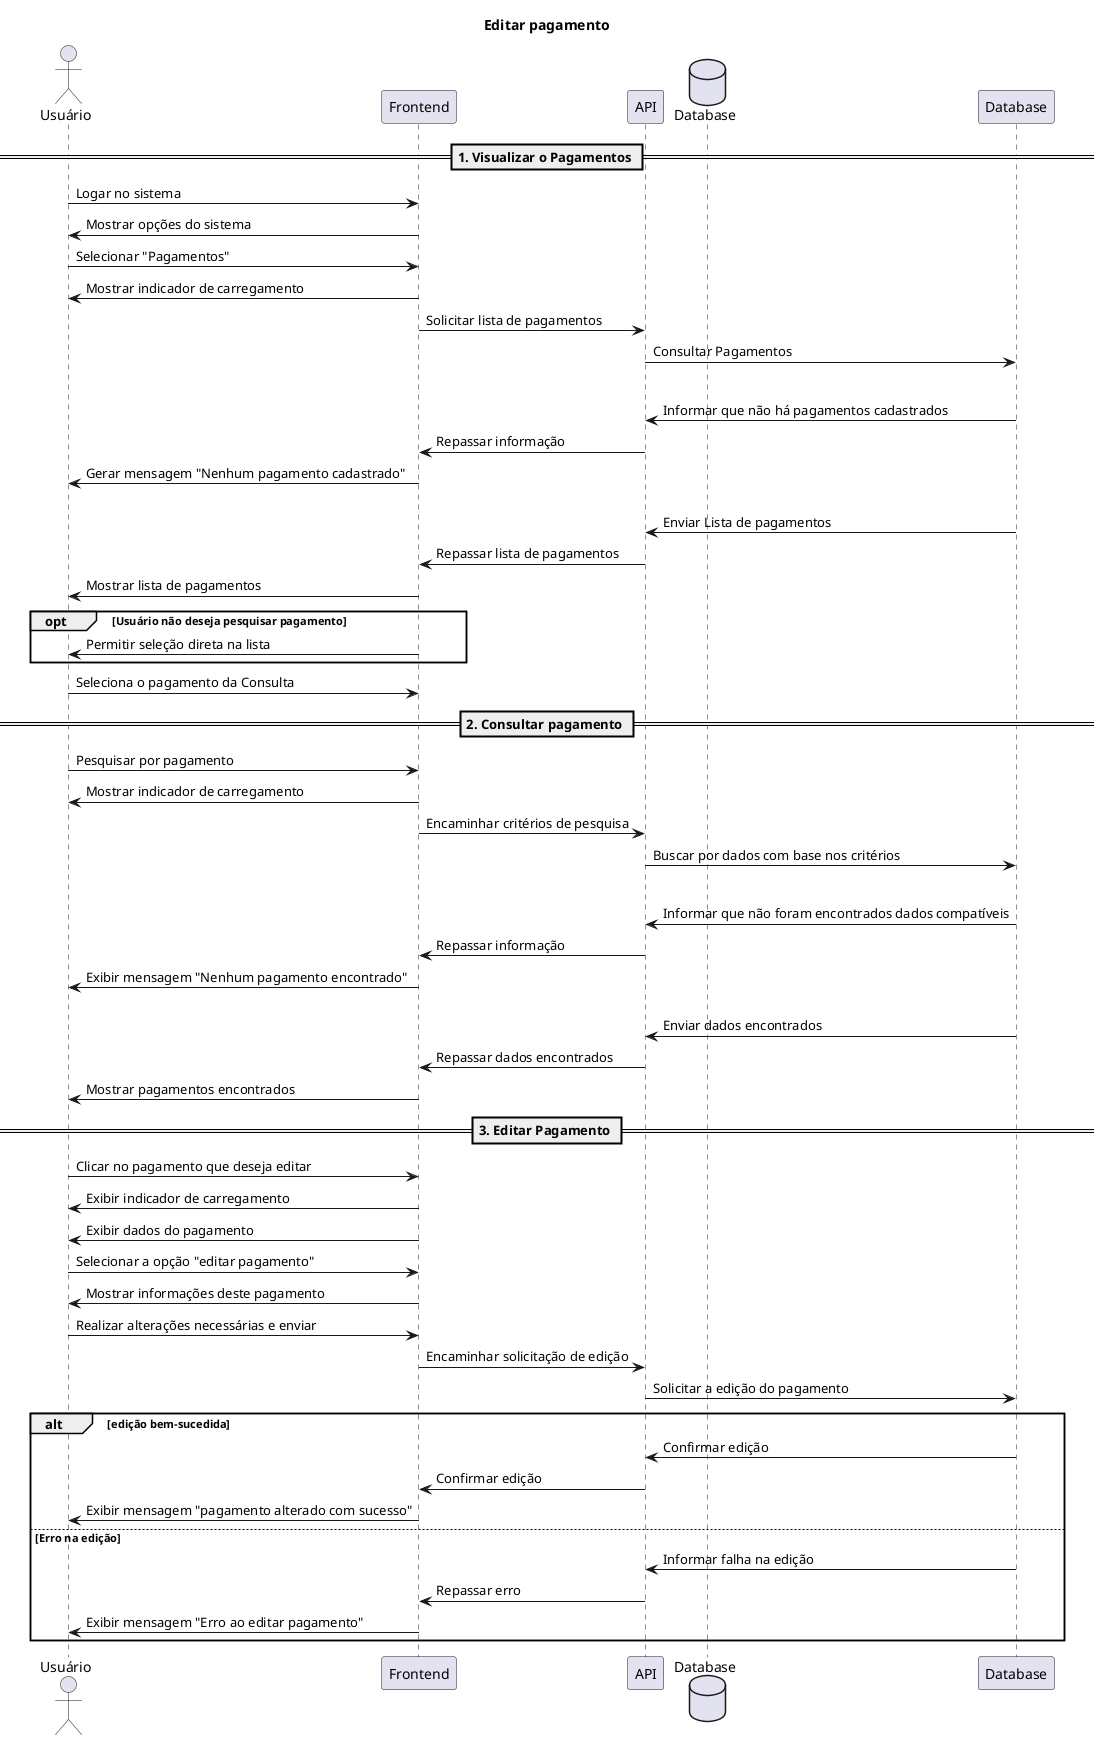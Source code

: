 @startuml "Editar Pagamento do Fiado"
title "Editar pagamento"

actor Usuário as "Usuário" 
participant Frontend as "Frontend"
participant API as "API"
database DB as "Database"

== 1. Visualizar o Pagamentos ==
Usuário -> Frontend : Logar no sistema
Frontend -> Usuário : Mostrar opções do sistema
Usuário -> Frontend : Selecionar "Pagamentos"
Frontend -> Usuário : Mostrar indicador de carregamento
Frontend -> API : Solicitar lista de pagamentos
API -> Database : Consultar Pagamentos
alt Nenhum pagamento cadastrado
Database -> API : Informar que não há pagamentos cadastrados 
API -> Frontend : Repassar informação
Frontend -> Usuário : Gerar mensagem "Nenhum pagamento cadastrado"
else Há pagamentos cadastrados
Database -> API : Enviar Lista de pagamentos
API -> Frontend : Repassar lista de pagamentos
Frontend -> Usuário : Mostrar lista de pagamentos
opt Usuário não deseja pesquisar pagamento
    Frontend -> Usuário : Permitir seleção direta na lista
end

Usuário -> Frontend : Seleciona o pagamento da Consulta

== 2. Consultar pagamento ==
Usuário -> Frontend : Pesquisar por pagamento 
Frontend -> Usuário : Mostrar indicador de carregamento
Frontend -> API : Encaminhar critérios de pesquisa
API -> Database : Buscar por dados com base nos critérios
alt Dados não encontrados
Database -> API : Informar que não foram encontrados dados compatíveis 
API -> Frontend : Repassar informação
Frontend -> Usuário : Exibir mensagem "Nenhum pagamento encontrado"
else Dados encontrados
Database -> API : Enviar dados encontrados 
API -> Frontend : Repassar dados encontrados
Frontend -> Usuário : Mostrar pagamentos encontrados

== 3. Editar Pagamento ==
Usuário -> Frontend : Clicar no pagamento que deseja editar
Frontend -> Usuário : Exibir indicador de carregamento
Frontend -> Usuário : Exibir dados do pagamento
Usuário -> Frontend : Selecionar a opção "editar pagamento"
Frontend -> Usuário : Mostrar informações deste pagamento 
Usuário -> Frontend : Realizar alterações necessárias e enviar
Frontend -> API : Encaminhar solicitação de edição
API -> Database : Solicitar a edição do pagamento
alt edição bem-sucedida
    Database -> API : Confirmar edição
    API -> Frontend : Confirmar edição
    Frontend -> Usuário : Exibir mensagem "pagamento alterado com sucesso"
else Erro na edição
    Database -> API : Informar falha na edição
    API -> Frontend : Repassar erro
    Frontend -> Usuário : Exibir mensagem "Erro ao editar pagamento"
end

